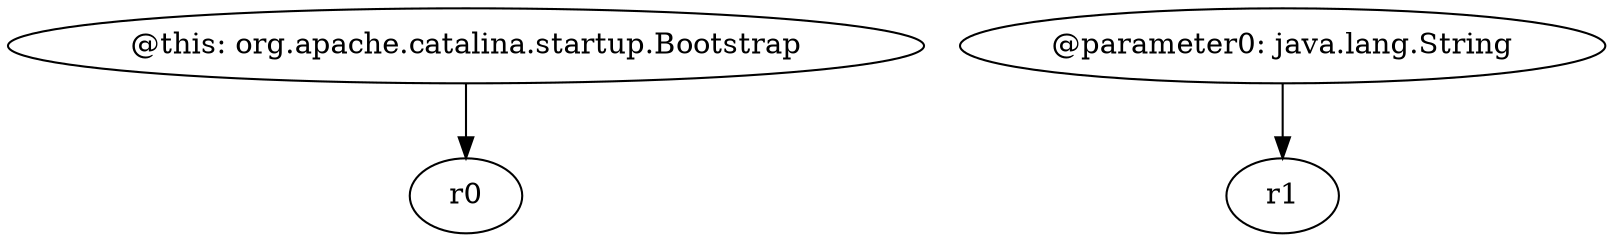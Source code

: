 digraph g {
0[label="@this: org.apache.catalina.startup.Bootstrap"]
1[label="r0"]
0->1[label=""]
2[label="@parameter0: java.lang.String"]
3[label="r1"]
2->3[label=""]
}